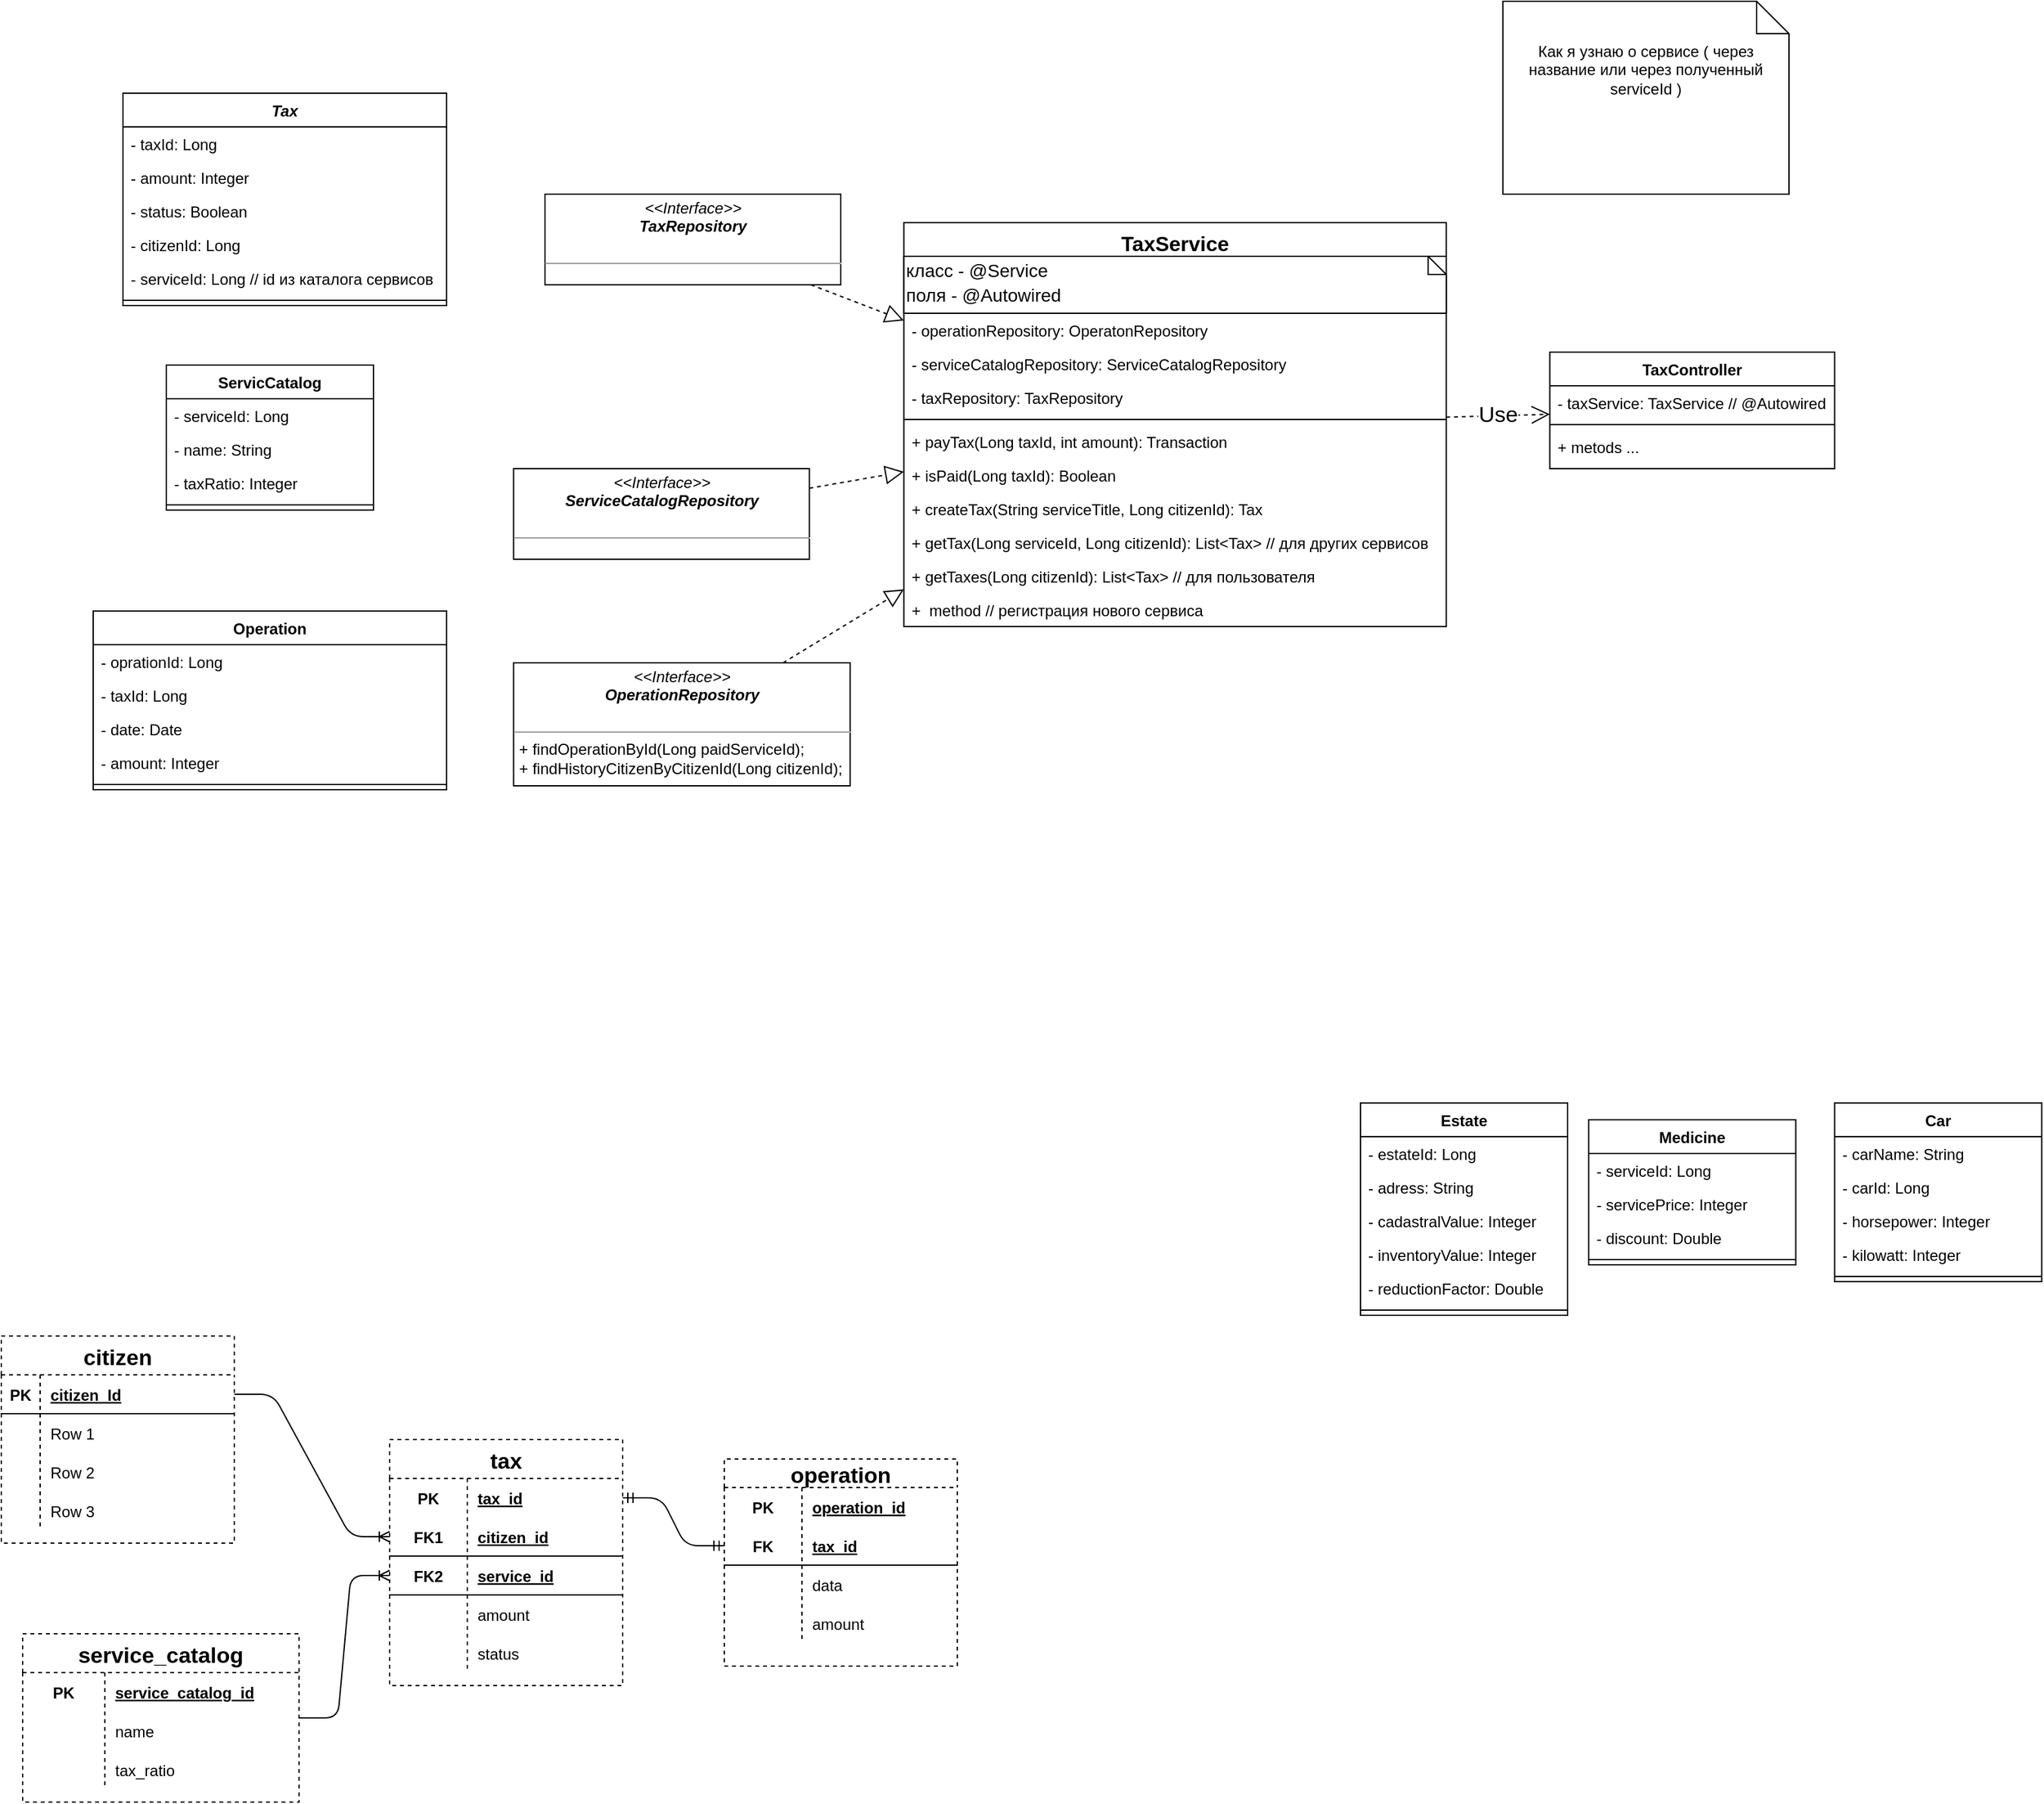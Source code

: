 <mxfile version="13.9.9" type="device"><diagram id="C5RBs43oDa-KdzZeNtuy" name="Page-1"><mxGraphModel dx="1662" dy="822" grid="1" gridSize="10" guides="1" tooltips="1" connect="1" arrows="1" fold="1" page="1" pageScale="1" pageWidth="827" pageHeight="1169" math="0" shadow="0"><root><mxCell id="WIyWlLk6GJQsqaUBKTNV-0"/><mxCell id="WIyWlLk6GJQsqaUBKTNV-1" parent="WIyWlLk6GJQsqaUBKTNV-0"/><mxCell id="lcCC0rEL51XM81iap-Cr-0" value="Tax" style="swimlane;fontStyle=3;align=center;verticalAlign=top;childLayout=stackLayout;horizontal=1;startSize=26;horizontalStack=0;resizeParent=1;resizeParentMax=0;resizeLast=0;collapsible=1;marginBottom=0;" parent="WIyWlLk6GJQsqaUBKTNV-1" vertex="1"><mxGeometry x="164" y="130" width="250" height="164" as="geometry"/></mxCell><mxCell id="r1A8qP8FPA-CHAhij45O-19" value="- taxId: Long" style="text;strokeColor=none;fillColor=none;align=left;verticalAlign=top;spacingLeft=4;spacingRight=4;overflow=hidden;rotatable=0;points=[[0,0.5],[1,0.5]];portConstraint=eastwest;" parent="lcCC0rEL51XM81iap-Cr-0" vertex="1"><mxGeometry y="26" width="250" height="26" as="geometry"/></mxCell><mxCell id="r1A8qP8FPA-CHAhij45O-58" value="- amount: Integer" style="text;strokeColor=none;fillColor=none;align=left;verticalAlign=top;spacingLeft=4;spacingRight=4;overflow=hidden;rotatable=0;points=[[0,0.5],[1,0.5]];portConstraint=eastwest;" parent="lcCC0rEL51XM81iap-Cr-0" vertex="1"><mxGeometry y="52" width="250" height="26" as="geometry"/></mxCell><mxCell id="RLslpipBvDdZL7SqbxZc-3" value="- status: Boolean" style="text;strokeColor=none;fillColor=none;align=left;verticalAlign=top;spacingLeft=4;spacingRight=4;overflow=hidden;rotatable=0;points=[[0,0.5],[1,0.5]];portConstraint=eastwest;" vertex="1" parent="lcCC0rEL51XM81iap-Cr-0"><mxGeometry y="78" width="250" height="26" as="geometry"/></mxCell><mxCell id="yHF4x2sOW51ICZTkKbDv-5" value="- citizenId: Long" style="text;strokeColor=none;fillColor=none;align=left;verticalAlign=top;spacingLeft=4;spacingRight=4;overflow=hidden;rotatable=0;points=[[0,0.5],[1,0.5]];portConstraint=eastwest;" parent="lcCC0rEL51XM81iap-Cr-0" vertex="1"><mxGeometry y="104" width="250" height="26" as="geometry"/></mxCell><mxCell id="r1A8qP8FPA-CHAhij45O-18" value="- serviceId: Long // id из каталога сервисов" style="text;strokeColor=none;fillColor=none;align=left;verticalAlign=top;spacingLeft=4;spacingRight=4;overflow=hidden;rotatable=0;points=[[0,0.5],[1,0.5]];portConstraint=eastwest;" parent="lcCC0rEL51XM81iap-Cr-0" vertex="1"><mxGeometry y="130" width="250" height="26" as="geometry"/></mxCell><mxCell id="lcCC0rEL51XM81iap-Cr-2" value="" style="line;strokeWidth=1;fillColor=none;align=left;verticalAlign=middle;spacingTop=-1;spacingLeft=3;spacingRight=3;rotatable=0;labelPosition=right;points=[];portConstraint=eastwest;" parent="lcCC0rEL51XM81iap-Cr-0" vertex="1"><mxGeometry y="156" width="250" height="8" as="geometry"/></mxCell><mxCell id="lcCC0rEL51XM81iap-Cr-92" value="Medicine" style="swimlane;fontStyle=1;align=center;verticalAlign=top;childLayout=stackLayout;horizontal=1;startSize=26;horizontalStack=0;resizeParent=1;resizeParentMax=0;resizeLast=0;collapsible=1;marginBottom=0;" parent="WIyWlLk6GJQsqaUBKTNV-1" vertex="1"><mxGeometry x="1296.25" y="923" width="160" height="112" as="geometry"/></mxCell><mxCell id="lcCC0rEL51XM81iap-Cr-93" value="- serviceId: Long " style="text;strokeColor=none;fillColor=none;align=left;verticalAlign=top;spacingLeft=4;spacingRight=4;overflow=hidden;rotatable=0;points=[[0,0.5],[1,0.5]];portConstraint=eastwest;" parent="lcCC0rEL51XM81iap-Cr-92" vertex="1"><mxGeometry y="26" width="160" height="26" as="geometry"/></mxCell><mxCell id="r1A8qP8FPA-CHAhij45O-9" value="- servicePrice: Integer" style="text;strokeColor=none;fillColor=none;align=left;verticalAlign=top;spacingLeft=4;spacingRight=4;overflow=hidden;rotatable=0;points=[[0,0.5],[1,0.5]];portConstraint=eastwest;" parent="lcCC0rEL51XM81iap-Cr-92" vertex="1"><mxGeometry y="52" width="160" height="26" as="geometry"/></mxCell><mxCell id="lcCC0rEL51XM81iap-Cr-110" value="- discount: Double" style="text;strokeColor=none;fillColor=none;align=left;verticalAlign=top;spacingLeft=4;spacingRight=4;overflow=hidden;rotatable=0;points=[[0,0.5],[1,0.5]];portConstraint=eastwest;" parent="lcCC0rEL51XM81iap-Cr-92" vertex="1"><mxGeometry y="78" width="160" height="26" as="geometry"/></mxCell><mxCell id="lcCC0rEL51XM81iap-Cr-97" value="" style="line;strokeWidth=1;fillColor=none;align=left;verticalAlign=middle;spacingTop=-1;spacingLeft=3;spacingRight=3;rotatable=0;labelPosition=right;points=[];portConstraint=eastwest;" parent="lcCC0rEL51XM81iap-Cr-92" vertex="1"><mxGeometry y="104" width="160" height="8" as="geometry"/></mxCell><mxCell id="lcCC0rEL51XM81iap-Cr-65" value="Estate" style="swimlane;fontStyle=1;align=center;verticalAlign=top;childLayout=stackLayout;horizontal=1;startSize=26;horizontalStack=0;resizeParent=1;resizeParentMax=0;resizeLast=0;collapsible=1;marginBottom=0;" parent="WIyWlLk6GJQsqaUBKTNV-1" vertex="1"><mxGeometry x="1120" y="910" width="160" height="164" as="geometry"/></mxCell><mxCell id="lcCC0rEL51XM81iap-Cr-66" value="- estateId: Long " style="text;strokeColor=none;fillColor=none;align=left;verticalAlign=top;spacingLeft=4;spacingRight=4;overflow=hidden;rotatable=0;points=[[0,0.5],[1,0.5]];portConstraint=eastwest;" parent="lcCC0rEL51XM81iap-Cr-65" vertex="1"><mxGeometry y="26" width="160" height="26" as="geometry"/></mxCell><mxCell id="lcCC0rEL51XM81iap-Cr-67" value="- adress: String " style="text;strokeColor=none;fillColor=none;align=left;verticalAlign=top;spacingLeft=4;spacingRight=4;overflow=hidden;rotatable=0;points=[[0,0.5],[1,0.5]];portConstraint=eastwest;" parent="lcCC0rEL51XM81iap-Cr-65" vertex="1"><mxGeometry y="52" width="160" height="26" as="geometry"/></mxCell><mxCell id="lcCC0rEL51XM81iap-Cr-68" value="- cadastralValue: Integer " style="text;strokeColor=none;fillColor=none;align=left;verticalAlign=top;spacingLeft=4;spacingRight=4;overflow=hidden;rotatable=0;points=[[0,0.5],[1,0.5]];portConstraint=eastwest;" parent="lcCC0rEL51XM81iap-Cr-65" vertex="1"><mxGeometry y="78" width="160" height="26" as="geometry"/></mxCell><mxCell id="lcCC0rEL51XM81iap-Cr-107" value="- inventoryValue: Integer " style="text;strokeColor=none;fillColor=none;align=left;verticalAlign=top;spacingLeft=4;spacingRight=4;overflow=hidden;rotatable=0;points=[[0,0.5],[1,0.5]];portConstraint=eastwest;" parent="lcCC0rEL51XM81iap-Cr-65" vertex="1"><mxGeometry y="104" width="160" height="26" as="geometry"/></mxCell><mxCell id="lcCC0rEL51XM81iap-Cr-108" value="- reductionFactor: Double" style="text;strokeColor=none;fillColor=none;align=left;verticalAlign=top;spacingLeft=4;spacingRight=4;overflow=hidden;rotatable=0;points=[[0,0.5],[1,0.5]];portConstraint=eastwest;" parent="lcCC0rEL51XM81iap-Cr-65" vertex="1"><mxGeometry y="130" width="160" height="26" as="geometry"/></mxCell><mxCell id="lcCC0rEL51XM81iap-Cr-70" value="" style="line;strokeWidth=1;fillColor=none;align=left;verticalAlign=middle;spacingTop=-1;spacingLeft=3;spacingRight=3;rotatable=0;labelPosition=right;points=[];portConstraint=eastwest;" parent="lcCC0rEL51XM81iap-Cr-65" vertex="1"><mxGeometry y="156" width="160" height="8" as="geometry"/></mxCell><mxCell id="lcCC0rEL51XM81iap-Cr-58" value="Car" style="swimlane;fontStyle=1;align=center;verticalAlign=top;childLayout=stackLayout;horizontal=1;startSize=26;horizontalStack=0;resizeParent=1;resizeParentMax=0;resizeLast=0;collapsible=1;marginBottom=0;" parent="WIyWlLk6GJQsqaUBKTNV-1" vertex="1"><mxGeometry x="1486.25" y="910" width="160" height="138" as="geometry"/></mxCell><mxCell id="lcCC0rEL51XM81iap-Cr-60" value="- carName: String " style="text;strokeColor=none;fillColor=none;align=left;verticalAlign=top;spacingLeft=4;spacingRight=4;overflow=hidden;rotatable=0;points=[[0,0.5],[1,0.5]];portConstraint=eastwest;" parent="lcCC0rEL51XM81iap-Cr-58" vertex="1"><mxGeometry y="26" width="160" height="26" as="geometry"/></mxCell><mxCell id="lcCC0rEL51XM81iap-Cr-59" value="- carId: Long " style="text;strokeColor=none;fillColor=none;align=left;verticalAlign=top;spacingLeft=4;spacingRight=4;overflow=hidden;rotatable=0;points=[[0,0.5],[1,0.5]];portConstraint=eastwest;" parent="lcCC0rEL51XM81iap-Cr-58" vertex="1"><mxGeometry y="52" width="160" height="26" as="geometry"/></mxCell><mxCell id="lcCC0rEL51XM81iap-Cr-61" value="- horsepower: Integer " style="text;strokeColor=none;fillColor=none;align=left;verticalAlign=top;spacingLeft=4;spacingRight=4;overflow=hidden;rotatable=0;points=[[0,0.5],[1,0.5]];portConstraint=eastwest;" parent="lcCC0rEL51XM81iap-Cr-58" vertex="1"><mxGeometry y="78" width="160" height="26" as="geometry"/></mxCell><mxCell id="lcCC0rEL51XM81iap-Cr-64" value="- kilowatt: Integer " style="text;strokeColor=none;fillColor=none;align=left;verticalAlign=top;spacingLeft=4;spacingRight=4;overflow=hidden;rotatable=0;points=[[0,0.5],[1,0.5]];portConstraint=eastwest;" parent="lcCC0rEL51XM81iap-Cr-58" vertex="1"><mxGeometry y="104" width="160" height="26" as="geometry"/></mxCell><mxCell id="lcCC0rEL51XM81iap-Cr-62" value="" style="line;strokeWidth=1;fillColor=none;align=left;verticalAlign=middle;spacingTop=-1;spacingLeft=3;spacingRight=3;rotatable=0;labelPosition=right;points=[];portConstraint=eastwest;" parent="lcCC0rEL51XM81iap-Cr-58" vertex="1"><mxGeometry y="130" width="160" height="8" as="geometry"/></mxCell><mxCell id="uIOx_UxPpuEyW5xGGBRk-11" value="TaxService" style="swimlane;fontStyle=1;align=center;verticalAlign=top;childLayout=stackLayout;horizontal=1;startSize=26;horizontalStack=0;resizeParent=1;resizeParentMax=0;resizeLast=0;collapsible=1;marginBottom=0;fontSize=16;" parent="WIyWlLk6GJQsqaUBKTNV-1" vertex="1"><mxGeometry x="767.25" y="230" width="419" height="312" as="geometry"/></mxCell><mxCell id="uIOx_UxPpuEyW5xGGBRk-37" value="&lt;font style=&quot;font-size: 14px&quot;&gt;класс - @Service&lt;br&gt;поля - @Autowired&lt;br&gt;&lt;/font&gt;" style="shape=note;whiteSpace=wrap;html=1;size=14;verticalAlign=top;align=left;spacingTop=-6;fontSize=16;" parent="uIOx_UxPpuEyW5xGGBRk-11" vertex="1"><mxGeometry y="26" width="419" height="44" as="geometry"/></mxCell><mxCell id="_5Ee9qHCFgKQcsldgIq_-4" value="- operationRepository: OperatonRepository" style="text;strokeColor=none;fillColor=none;align=left;verticalAlign=top;spacingLeft=4;spacingRight=4;overflow=hidden;rotatable=0;points=[[0,0.5],[1,0.5]];portConstraint=eastwest;" parent="uIOx_UxPpuEyW5xGGBRk-11" vertex="1"><mxGeometry y="70" width="419" height="26" as="geometry"/></mxCell><mxCell id="RLslpipBvDdZL7SqbxZc-24" value="- serviceCatalogRepository: ServiceCatalogRepository" style="text;strokeColor=none;fillColor=none;align=left;verticalAlign=top;spacingLeft=4;spacingRight=4;overflow=hidden;rotatable=0;points=[[0,0.5],[1,0.5]];portConstraint=eastwest;" vertex="1" parent="uIOx_UxPpuEyW5xGGBRk-11"><mxGeometry y="96" width="419" height="26" as="geometry"/></mxCell><mxCell id="_5Ee9qHCFgKQcsldgIq_-2" value="- taxRepository: TaxRepository" style="text;strokeColor=none;fillColor=none;align=left;verticalAlign=top;spacingLeft=4;spacingRight=4;overflow=hidden;rotatable=0;points=[[0,0.5],[1,0.5]];portConstraint=eastwest;" parent="uIOx_UxPpuEyW5xGGBRk-11" vertex="1"><mxGeometry y="122" width="419" height="26" as="geometry"/></mxCell><mxCell id="uIOx_UxPpuEyW5xGGBRk-13" value="" style="line;strokeWidth=1;fillColor=none;align=left;verticalAlign=middle;spacingTop=-1;spacingLeft=3;spacingRight=3;rotatable=0;labelPosition=right;points=[];portConstraint=eastwest;" parent="uIOx_UxPpuEyW5xGGBRk-11" vertex="1"><mxGeometry y="148" width="419" height="8" as="geometry"/></mxCell><mxCell id="uIOx_UxPpuEyW5xGGBRk-14" value="+ payTax(Long taxId, int amount): Transaction" style="text;strokeColor=none;fillColor=none;align=left;verticalAlign=top;spacingLeft=4;spacingRight=4;overflow=hidden;rotatable=0;points=[[0,0.5],[1,0.5]];portConstraint=eastwest;" parent="uIOx_UxPpuEyW5xGGBRk-11" vertex="1"><mxGeometry y="156" width="419" height="26" as="geometry"/></mxCell><mxCell id="r1A8qP8FPA-CHAhij45O-373" value="+ isPaid(Long taxId): Boolean" style="text;strokeColor=none;fillColor=none;align=left;verticalAlign=top;spacingLeft=4;spacingRight=4;overflow=hidden;rotatable=0;points=[[0,0.5],[1,0.5]];portConstraint=eastwest;" parent="uIOx_UxPpuEyW5xGGBRk-11" vertex="1"><mxGeometry y="182" width="419" height="26" as="geometry"/></mxCell><mxCell id="yHF4x2sOW51ICZTkKbDv-0" value="+ createTax(String serviceTitle, Long citizenId): Tax" style="text;strokeColor=none;fillColor=none;align=left;verticalAlign=top;spacingLeft=4;spacingRight=4;overflow=hidden;rotatable=0;points=[[0,0.5],[1,0.5]];portConstraint=eastwest;" parent="uIOx_UxPpuEyW5xGGBRk-11" vertex="1"><mxGeometry y="208" width="419" height="26" as="geometry"/></mxCell><mxCell id="yHF4x2sOW51ICZTkKbDv-1" value="+ getTax(Long serviceId, Long citizenId): List&lt;Tax&gt; // для других сервисов" style="text;strokeColor=none;fillColor=none;align=left;verticalAlign=top;spacingLeft=4;spacingRight=4;overflow=hidden;rotatable=0;points=[[0,0.5],[1,0.5]];portConstraint=eastwest;" parent="uIOx_UxPpuEyW5xGGBRk-11" vertex="1"><mxGeometry y="234" width="419" height="26" as="geometry"/></mxCell><mxCell id="yHF4x2sOW51ICZTkKbDv-2" value="+ getTaxes(Long citizenId): List&lt;Tax&gt; // для пользователя" style="text;strokeColor=none;fillColor=none;align=left;verticalAlign=top;spacingLeft=4;spacingRight=4;overflow=hidden;rotatable=0;points=[[0,0.5],[1,0.5]];portConstraint=eastwest;" parent="uIOx_UxPpuEyW5xGGBRk-11" vertex="1"><mxGeometry y="260" width="419" height="26" as="geometry"/></mxCell><mxCell id="_5Ee9qHCFgKQcsldgIq_-14" value="+  method // регистрация нового сервиса" style="text;strokeColor=none;fillColor=none;align=left;verticalAlign=top;spacingLeft=4;spacingRight=4;overflow=hidden;rotatable=0;points=[[0,0.5],[1,0.5]];portConstraint=eastwest;" parent="uIOx_UxPpuEyW5xGGBRk-11" vertex="1"><mxGeometry y="286" width="419" height="26" as="geometry"/></mxCell><mxCell id="lcCC0rEL51XM81iap-Cr-16" value="Operation" style="swimlane;fontStyle=1;align=center;verticalAlign=top;childLayout=stackLayout;horizontal=1;startSize=26;horizontalStack=0;resizeParent=1;resizeParentMax=0;resizeLast=0;collapsible=1;marginBottom=0;" parent="WIyWlLk6GJQsqaUBKTNV-1" vertex="1"><mxGeometry x="141" y="530" width="273" height="138" as="geometry"/></mxCell><mxCell id="r1A8qP8FPA-CHAhij45O-4" value="- oprationId: Long" style="text;strokeColor=none;fillColor=none;align=left;verticalAlign=top;spacingLeft=4;spacingRight=4;overflow=hidden;rotatable=0;points=[[0,0.5],[1,0.5]];portConstraint=eastwest;" parent="lcCC0rEL51XM81iap-Cr-16" vertex="1"><mxGeometry y="26" width="273" height="26" as="geometry"/></mxCell><mxCell id="uIOx_UxPpuEyW5xGGBRk-3" value="- taxId: Long" style="text;strokeColor=none;fillColor=none;align=left;verticalAlign=top;spacingLeft=4;spacingRight=4;overflow=hidden;rotatable=0;points=[[0,0.5],[1,0.5]];portConstraint=eastwest;" parent="lcCC0rEL51XM81iap-Cr-16" vertex="1"><mxGeometry y="52" width="273" height="26" as="geometry"/></mxCell><mxCell id="r1A8qP8FPA-CHAhij45O-6" value="- date: Date" style="text;strokeColor=none;fillColor=none;align=left;verticalAlign=top;spacingLeft=4;spacingRight=4;overflow=hidden;rotatable=0;points=[[0,0.5],[1,0.5]];portConstraint=eastwest;" parent="lcCC0rEL51XM81iap-Cr-16" vertex="1"><mxGeometry y="78" width="273" height="26" as="geometry"/></mxCell><mxCell id="uIOx_UxPpuEyW5xGGBRk-4" value="- amount: Integer" style="text;strokeColor=none;fillColor=none;align=left;verticalAlign=top;spacingLeft=4;spacingRight=4;overflow=hidden;rotatable=0;points=[[0,0.5],[1,0.5]];portConstraint=eastwest;" parent="lcCC0rEL51XM81iap-Cr-16" vertex="1"><mxGeometry y="104" width="273" height="26" as="geometry"/></mxCell><mxCell id="lcCC0rEL51XM81iap-Cr-18" value="" style="line;strokeWidth=1;fillColor=none;align=left;verticalAlign=middle;spacingTop=-1;spacingLeft=3;spacingRight=3;rotatable=0;labelPosition=right;points=[];portConstraint=eastwest;" parent="lcCC0rEL51XM81iap-Cr-16" vertex="1"><mxGeometry y="130" width="273" height="8" as="geometry"/></mxCell><mxCell id="r1A8qP8FPA-CHAhij45O-21" value="&lt;p style=&quot;margin: 0px ; margin-top: 4px ; text-align: center&quot;&gt;&lt;i&gt;&amp;lt;&amp;lt;Interface&amp;gt;&amp;gt;&lt;/i&gt;&lt;br&gt;&lt;b&gt;&lt;i&gt;OperationRepository&lt;/i&gt;&lt;/b&gt;&lt;br&gt;&lt;/p&gt;&lt;p style=&quot;margin: 0px ; margin-left: 4px&quot;&gt;&lt;br&gt;&lt;/p&gt;&lt;hr size=&quot;1&quot;&gt;&lt;p style=&quot;margin: 0px ; margin-left: 4px&quot;&gt;&lt;span&gt;+ findOperationById(Long paidServiceId);&lt;/span&gt;&lt;br&gt;&lt;/p&gt;&lt;p style=&quot;margin: 0px ; margin-left: 4px&quot;&gt;+ findHistoryCitizenByCitizenId(Long citizenId);&lt;br&gt;&lt;/p&gt;" style="verticalAlign=top;align=left;overflow=fill;fontSize=12;fontFamily=Helvetica;html=1;" parent="WIyWlLk6GJQsqaUBKTNV-1" vertex="1"><mxGeometry x="465.75" y="570" width="260" height="95" as="geometry"/></mxCell><mxCell id="r1A8qP8FPA-CHAhij45O-104" value="citizen" style="shape=table;startSize=30;container=1;collapsible=1;childLayout=tableLayout;fixedRows=1;rowLines=0;fontStyle=1;align=center;resizeLast=1;dashed=1;fillColor=none;fontSize=17;" parent="WIyWlLk6GJQsqaUBKTNV-1" vertex="1"><mxGeometry x="70" y="1090" width="180" height="160" as="geometry"/></mxCell><mxCell id="r1A8qP8FPA-CHAhij45O-105" value="" style="shape=partialRectangle;collapsible=0;dropTarget=0;pointerEvents=0;fillColor=none;top=0;left=0;bottom=1;right=0;points=[[0,0.5],[1,0.5]];portConstraint=eastwest;" parent="r1A8qP8FPA-CHAhij45O-104" vertex="1"><mxGeometry y="30" width="180" height="30" as="geometry"/></mxCell><mxCell id="r1A8qP8FPA-CHAhij45O-106" value="PK" style="shape=partialRectangle;connectable=0;fillColor=none;top=0;left=0;bottom=0;right=0;fontStyle=1;overflow=hidden;" parent="r1A8qP8FPA-CHAhij45O-105" vertex="1"><mxGeometry width="30" height="30" as="geometry"/></mxCell><mxCell id="r1A8qP8FPA-CHAhij45O-107" value="citizen_Id" style="shape=partialRectangle;connectable=0;fillColor=none;top=0;left=0;bottom=0;right=0;align=left;spacingLeft=6;fontStyle=5;overflow=hidden;" parent="r1A8qP8FPA-CHAhij45O-105" vertex="1"><mxGeometry x="30" width="150" height="30" as="geometry"/></mxCell><mxCell id="r1A8qP8FPA-CHAhij45O-108" value="" style="shape=partialRectangle;collapsible=0;dropTarget=0;pointerEvents=0;fillColor=none;top=0;left=0;bottom=0;right=0;points=[[0,0.5],[1,0.5]];portConstraint=eastwest;" parent="r1A8qP8FPA-CHAhij45O-104" vertex="1"><mxGeometry y="60" width="180" height="30" as="geometry"/></mxCell><mxCell id="r1A8qP8FPA-CHAhij45O-109" value="" style="shape=partialRectangle;connectable=0;fillColor=none;top=0;left=0;bottom=0;right=0;editable=1;overflow=hidden;" parent="r1A8qP8FPA-CHAhij45O-108" vertex="1"><mxGeometry width="30" height="30" as="geometry"/></mxCell><mxCell id="r1A8qP8FPA-CHAhij45O-110" value="Row 1" style="shape=partialRectangle;connectable=0;fillColor=none;top=0;left=0;bottom=0;right=0;align=left;spacingLeft=6;overflow=hidden;" parent="r1A8qP8FPA-CHAhij45O-108" vertex="1"><mxGeometry x="30" width="150" height="30" as="geometry"/></mxCell><mxCell id="r1A8qP8FPA-CHAhij45O-111" value="" style="shape=partialRectangle;collapsible=0;dropTarget=0;pointerEvents=0;fillColor=none;top=0;left=0;bottom=0;right=0;points=[[0,0.5],[1,0.5]];portConstraint=eastwest;" parent="r1A8qP8FPA-CHAhij45O-104" vertex="1"><mxGeometry y="90" width="180" height="30" as="geometry"/></mxCell><mxCell id="r1A8qP8FPA-CHAhij45O-112" value="" style="shape=partialRectangle;connectable=0;fillColor=none;top=0;left=0;bottom=0;right=0;editable=1;overflow=hidden;" parent="r1A8qP8FPA-CHAhij45O-111" vertex="1"><mxGeometry width="30" height="30" as="geometry"/></mxCell><mxCell id="r1A8qP8FPA-CHAhij45O-113" value="Row 2" style="shape=partialRectangle;connectable=0;fillColor=none;top=0;left=0;bottom=0;right=0;align=left;spacingLeft=6;overflow=hidden;" parent="r1A8qP8FPA-CHAhij45O-111" vertex="1"><mxGeometry x="30" width="150" height="30" as="geometry"/></mxCell><mxCell id="r1A8qP8FPA-CHAhij45O-114" value="" style="shape=partialRectangle;collapsible=0;dropTarget=0;pointerEvents=0;fillColor=none;top=0;left=0;bottom=0;right=0;points=[[0,0.5],[1,0.5]];portConstraint=eastwest;" parent="r1A8qP8FPA-CHAhij45O-104" vertex="1"><mxGeometry y="120" width="180" height="30" as="geometry"/></mxCell><mxCell id="r1A8qP8FPA-CHAhij45O-115" value="" style="shape=partialRectangle;connectable=0;fillColor=none;top=0;left=0;bottom=0;right=0;editable=1;overflow=hidden;" parent="r1A8qP8FPA-CHAhij45O-114" vertex="1"><mxGeometry width="30" height="30" as="geometry"/></mxCell><mxCell id="r1A8qP8FPA-CHAhij45O-116" value="Row 3" style="shape=partialRectangle;connectable=0;fillColor=none;top=0;left=0;bottom=0;right=0;align=left;spacingLeft=6;overflow=hidden;" parent="r1A8qP8FPA-CHAhij45O-114" vertex="1"><mxGeometry x="30" width="150" height="30" as="geometry"/></mxCell><mxCell id="r1A8qP8FPA-CHAhij45O-219" value="tax" style="shape=table;startSize=30;container=1;collapsible=1;childLayout=tableLayout;fixedRows=1;rowLines=0;fontStyle=1;align=center;resizeLast=1;dashed=1;fillColor=none;fontSize=17;" parent="WIyWlLk6GJQsqaUBKTNV-1" vertex="1"><mxGeometry x="370" y="1170" width="180" height="190" as="geometry"/></mxCell><mxCell id="r1A8qP8FPA-CHAhij45O-220" value="" style="shape=partialRectangle;collapsible=0;dropTarget=0;pointerEvents=0;fillColor=none;top=0;left=0;bottom=0;right=0;points=[[0,0.5],[1,0.5]];portConstraint=eastwest;" parent="r1A8qP8FPA-CHAhij45O-219" vertex="1"><mxGeometry y="30" width="180" height="30" as="geometry"/></mxCell><mxCell id="r1A8qP8FPA-CHAhij45O-221" value="PK" style="shape=partialRectangle;connectable=0;fillColor=none;top=0;left=0;bottom=0;right=0;fontStyle=1;overflow=hidden;" parent="r1A8qP8FPA-CHAhij45O-220" vertex="1"><mxGeometry width="60" height="30" as="geometry"/></mxCell><mxCell id="r1A8qP8FPA-CHAhij45O-222" value="tax_id" style="shape=partialRectangle;connectable=0;fillColor=none;top=0;left=0;bottom=0;right=0;align=left;spacingLeft=6;fontStyle=5;overflow=hidden;" parent="r1A8qP8FPA-CHAhij45O-220" vertex="1"><mxGeometry x="60" width="120" height="30" as="geometry"/></mxCell><mxCell id="r1A8qP8FPA-CHAhij45O-223" value="" style="shape=partialRectangle;collapsible=0;dropTarget=0;pointerEvents=0;fillColor=none;top=0;left=0;bottom=1;right=0;points=[[0,0.5],[1,0.5]];portConstraint=eastwest;" parent="r1A8qP8FPA-CHAhij45O-219" vertex="1"><mxGeometry y="60" width="180" height="30" as="geometry"/></mxCell><mxCell id="r1A8qP8FPA-CHAhij45O-224" value="FK1" style="shape=partialRectangle;connectable=0;fillColor=none;top=0;left=0;bottom=0;right=0;fontStyle=1;overflow=hidden;" parent="r1A8qP8FPA-CHAhij45O-223" vertex="1"><mxGeometry width="60" height="30" as="geometry"/></mxCell><mxCell id="r1A8qP8FPA-CHAhij45O-225" value="citizen_id" style="shape=partialRectangle;connectable=0;fillColor=none;top=0;left=0;bottom=0;right=0;align=left;spacingLeft=6;fontStyle=5;overflow=hidden;" parent="r1A8qP8FPA-CHAhij45O-223" vertex="1"><mxGeometry x="60" width="120" height="30" as="geometry"/></mxCell><mxCell id="RLslpipBvDdZL7SqbxZc-4" value="" style="shape=partialRectangle;collapsible=0;dropTarget=0;pointerEvents=0;fillColor=none;top=0;left=0;bottom=1;right=0;points=[[0,0.5],[1,0.5]];portConstraint=eastwest;" vertex="1" parent="r1A8qP8FPA-CHAhij45O-219"><mxGeometry y="90" width="180" height="30" as="geometry"/></mxCell><mxCell id="RLslpipBvDdZL7SqbxZc-5" value="FK2" style="shape=partialRectangle;connectable=0;fillColor=none;top=0;left=0;bottom=0;right=0;fontStyle=1;overflow=hidden;" vertex="1" parent="RLslpipBvDdZL7SqbxZc-4"><mxGeometry width="60" height="30" as="geometry"/></mxCell><mxCell id="RLslpipBvDdZL7SqbxZc-6" value="service_id" style="shape=partialRectangle;connectable=0;fillColor=none;top=0;left=0;bottom=0;right=0;align=left;spacingLeft=6;fontStyle=5;overflow=hidden;" vertex="1" parent="RLslpipBvDdZL7SqbxZc-4"><mxGeometry x="60" width="120" height="30" as="geometry"/></mxCell><mxCell id="r1A8qP8FPA-CHAhij45O-232" value="" style="shape=partialRectangle;collapsible=0;dropTarget=0;pointerEvents=0;fillColor=none;top=0;left=0;bottom=0;right=0;points=[[0,0.5],[1,0.5]];portConstraint=eastwest;" parent="r1A8qP8FPA-CHAhij45O-219" vertex="1"><mxGeometry y="120" width="180" height="30" as="geometry"/></mxCell><mxCell id="r1A8qP8FPA-CHAhij45O-233" value="" style="shape=partialRectangle;connectable=0;fillColor=none;top=0;left=0;bottom=0;right=0;editable=1;overflow=hidden;" parent="r1A8qP8FPA-CHAhij45O-232" vertex="1"><mxGeometry width="60" height="30" as="geometry"/></mxCell><mxCell id="r1A8qP8FPA-CHAhij45O-234" value="amount" style="shape=partialRectangle;connectable=0;fillColor=none;top=0;left=0;bottom=0;right=0;align=left;spacingLeft=6;overflow=hidden;" parent="r1A8qP8FPA-CHAhij45O-232" vertex="1"><mxGeometry x="60" width="120" height="30" as="geometry"/></mxCell><mxCell id="r1A8qP8FPA-CHAhij45O-229" value="" style="shape=partialRectangle;collapsible=0;dropTarget=0;pointerEvents=0;fillColor=none;top=0;left=0;bottom=0;right=0;points=[[0,0.5],[1,0.5]];portConstraint=eastwest;" parent="r1A8qP8FPA-CHAhij45O-219" vertex="1"><mxGeometry y="150" width="180" height="30" as="geometry"/></mxCell><mxCell id="r1A8qP8FPA-CHAhij45O-230" value="" style="shape=partialRectangle;connectable=0;fillColor=none;top=0;left=0;bottom=0;right=0;editable=1;overflow=hidden;" parent="r1A8qP8FPA-CHAhij45O-229" vertex="1"><mxGeometry width="60" height="30" as="geometry"/></mxCell><mxCell id="r1A8qP8FPA-CHAhij45O-231" value="status" style="shape=partialRectangle;connectable=0;fillColor=none;top=0;left=0;bottom=0;right=0;align=left;spacingLeft=6;overflow=hidden;" parent="r1A8qP8FPA-CHAhij45O-229" vertex="1"><mxGeometry x="60" width="120" height="30" as="geometry"/></mxCell><mxCell id="r1A8qP8FPA-CHAhij45O-235" value="" style="edgeStyle=entityRelationEdgeStyle;fontSize=12;html=1;endArrow=ERoneToMany;" parent="WIyWlLk6GJQsqaUBKTNV-1" source="r1A8qP8FPA-CHAhij45O-105" target="r1A8qP8FPA-CHAhij45O-223" edge="1"><mxGeometry width="100" height="100" relative="1" as="geometry"><mxPoint x="220" y="1410" as="sourcePoint"/><mxPoint x="320" y="1580" as="targetPoint"/></mxGeometry></mxCell><mxCell id="r1A8qP8FPA-CHAhij45O-249" value="operation" style="shape=table;startSize=22;container=1;collapsible=1;childLayout=tableLayout;fixedRows=1;rowLines=0;fontStyle=1;align=center;resizeLast=1;dashed=1;fillColor=none;fontSize=17;" parent="WIyWlLk6GJQsqaUBKTNV-1" vertex="1"><mxGeometry x="628.5" y="1185" width="180" height="160" as="geometry"/></mxCell><mxCell id="r1A8qP8FPA-CHAhij45O-250" value="" style="shape=partialRectangle;collapsible=0;dropTarget=0;pointerEvents=0;fillColor=none;top=0;left=0;bottom=0;right=0;points=[[0,0.5],[1,0.5]];portConstraint=eastwest;" parent="r1A8qP8FPA-CHAhij45O-249" vertex="1"><mxGeometry y="22" width="180" height="30" as="geometry"/></mxCell><mxCell id="r1A8qP8FPA-CHAhij45O-251" value="PK" style="shape=partialRectangle;connectable=0;fillColor=none;top=0;left=0;bottom=0;right=0;fontStyle=1;overflow=hidden;" parent="r1A8qP8FPA-CHAhij45O-250" vertex="1"><mxGeometry width="60" height="30" as="geometry"/></mxCell><mxCell id="r1A8qP8FPA-CHAhij45O-252" value="operation_id" style="shape=partialRectangle;connectable=0;fillColor=none;top=0;left=0;bottom=0;right=0;align=left;spacingLeft=6;fontStyle=5;overflow=hidden;" parent="r1A8qP8FPA-CHAhij45O-250" vertex="1"><mxGeometry x="60" width="120" height="30" as="geometry"/></mxCell><mxCell id="r1A8qP8FPA-CHAhij45O-253" value="" style="shape=partialRectangle;collapsible=0;dropTarget=0;pointerEvents=0;fillColor=none;top=0;left=0;bottom=1;right=0;points=[[0,0.5],[1,0.5]];portConstraint=eastwest;" parent="r1A8qP8FPA-CHAhij45O-249" vertex="1"><mxGeometry y="52" width="180" height="30" as="geometry"/></mxCell><mxCell id="r1A8qP8FPA-CHAhij45O-254" value="FK" style="shape=partialRectangle;connectable=0;fillColor=none;top=0;left=0;bottom=0;right=0;fontStyle=1;overflow=hidden;" parent="r1A8qP8FPA-CHAhij45O-253" vertex="1"><mxGeometry width="60" height="30" as="geometry"/></mxCell><mxCell id="r1A8qP8FPA-CHAhij45O-255" value="tax_id" style="shape=partialRectangle;connectable=0;fillColor=none;top=0;left=0;bottom=0;right=0;align=left;spacingLeft=6;fontStyle=5;overflow=hidden;" parent="r1A8qP8FPA-CHAhij45O-253" vertex="1"><mxGeometry x="60" width="120" height="30" as="geometry"/></mxCell><mxCell id="r1A8qP8FPA-CHAhij45O-256" value="" style="shape=partialRectangle;collapsible=0;dropTarget=0;pointerEvents=0;fillColor=none;top=0;left=0;bottom=0;right=0;points=[[0,0.5],[1,0.5]];portConstraint=eastwest;" parent="r1A8qP8FPA-CHAhij45O-249" vertex="1"><mxGeometry y="82" width="180" height="30" as="geometry"/></mxCell><mxCell id="r1A8qP8FPA-CHAhij45O-257" value="" style="shape=partialRectangle;connectable=0;fillColor=none;top=0;left=0;bottom=0;right=0;editable=1;overflow=hidden;" parent="r1A8qP8FPA-CHAhij45O-256" vertex="1"><mxGeometry width="60" height="30" as="geometry"/></mxCell><mxCell id="r1A8qP8FPA-CHAhij45O-258" value="data" style="shape=partialRectangle;connectable=0;fillColor=none;top=0;left=0;bottom=0;right=0;align=left;spacingLeft=6;overflow=hidden;" parent="r1A8qP8FPA-CHAhij45O-256" vertex="1"><mxGeometry x="60" width="120" height="30" as="geometry"/></mxCell><mxCell id="r1A8qP8FPA-CHAhij45O-259" value="" style="shape=partialRectangle;collapsible=0;dropTarget=0;pointerEvents=0;fillColor=none;top=0;left=0;bottom=0;right=0;points=[[0,0.5],[1,0.5]];portConstraint=eastwest;" parent="r1A8qP8FPA-CHAhij45O-249" vertex="1"><mxGeometry y="112" width="180" height="30" as="geometry"/></mxCell><mxCell id="r1A8qP8FPA-CHAhij45O-260" value="" style="shape=partialRectangle;connectable=0;fillColor=none;top=0;left=0;bottom=0;right=0;editable=1;overflow=hidden;" parent="r1A8qP8FPA-CHAhij45O-259" vertex="1"><mxGeometry width="60" height="30" as="geometry"/></mxCell><mxCell id="r1A8qP8FPA-CHAhij45O-261" value="amount" style="shape=partialRectangle;connectable=0;fillColor=none;top=0;left=0;bottom=0;right=0;align=left;spacingLeft=6;overflow=hidden;" parent="r1A8qP8FPA-CHAhij45O-259" vertex="1"><mxGeometry x="60" width="120" height="30" as="geometry"/></mxCell><mxCell id="r1A8qP8FPA-CHAhij45O-286" value="TaxController" style="swimlane;fontStyle=1;align=center;verticalAlign=top;childLayout=stackLayout;horizontal=1;startSize=26;horizontalStack=0;resizeParent=1;resizeParentMax=0;resizeLast=0;collapsible=1;marginBottom=0;" parent="WIyWlLk6GJQsqaUBKTNV-1" vertex="1"><mxGeometry x="1266.25" y="330" width="220" height="90" as="geometry"/></mxCell><mxCell id="r1A8qP8FPA-CHAhij45O-287" value="- taxService: TaxService // @Autowired" style="text;strokeColor=none;fillColor=none;align=left;verticalAlign=top;spacingLeft=4;spacingRight=4;overflow=hidden;rotatable=0;points=[[0,0.5],[1,0.5]];portConstraint=eastwest;" parent="r1A8qP8FPA-CHAhij45O-286" vertex="1"><mxGeometry y="26" width="220" height="26" as="geometry"/></mxCell><mxCell id="r1A8qP8FPA-CHAhij45O-288" value="" style="line;strokeWidth=1;fillColor=none;align=left;verticalAlign=middle;spacingTop=-1;spacingLeft=3;spacingRight=3;rotatable=0;labelPosition=right;points=[];portConstraint=eastwest;" parent="r1A8qP8FPA-CHAhij45O-286" vertex="1"><mxGeometry y="52" width="220" height="8" as="geometry"/></mxCell><mxCell id="r1A8qP8FPA-CHAhij45O-290" value="+ metods ..." style="text;strokeColor=none;fillColor=none;align=left;verticalAlign=top;spacingLeft=4;spacingRight=4;overflow=hidden;rotatable=0;points=[[0,0.5],[1,0.5]];portConstraint=eastwest;" parent="r1A8qP8FPA-CHAhij45O-286" vertex="1"><mxGeometry y="60" width="220" height="30" as="geometry"/></mxCell><mxCell id="r1A8qP8FPA-CHAhij45O-374" value="" style="endArrow=block;dashed=1;endFill=0;endSize=12;html=1;fontSize=20;" parent="WIyWlLk6GJQsqaUBKTNV-1" source="r1A8qP8FPA-CHAhij45O-21" target="uIOx_UxPpuEyW5xGGBRk-11" edge="1"><mxGeometry width="160" relative="1" as="geometry"><mxPoint x="747.25" y="179.995" as="sourcePoint"/><mxPoint x="798.25" y="169.996" as="targetPoint"/></mxGeometry></mxCell><mxCell id="r1A8qP8FPA-CHAhij45O-382" value="Use" style="endArrow=open;endSize=12;dashed=1;html=1;fontSize=17;" parent="WIyWlLk6GJQsqaUBKTNV-1" source="uIOx_UxPpuEyW5xGGBRk-11" target="r1A8qP8FPA-CHAhij45O-286" edge="1"><mxGeometry width="160" relative="1" as="geometry"><mxPoint x="1187.25" y="20" as="sourcePoint"/><mxPoint x="1347.25" y="20" as="targetPoint"/></mxGeometry></mxCell><mxCell id="yHF4x2sOW51ICZTkKbDv-7" value="ServicCatalog" style="swimlane;fontStyle=1;align=center;verticalAlign=top;childLayout=stackLayout;horizontal=1;startSize=26;horizontalStack=0;resizeParent=1;resizeParentMax=0;resizeLast=0;collapsible=1;marginBottom=0;" parent="WIyWlLk6GJQsqaUBKTNV-1" vertex="1"><mxGeometry x="197.5" y="340" width="160" height="112" as="geometry"/></mxCell><mxCell id="dZGr4ZxMiuwJjQQML-Kf-0" value="- serviceId: Long" style="text;strokeColor=none;fillColor=none;align=left;verticalAlign=top;spacingLeft=4;spacingRight=4;overflow=hidden;rotatable=0;points=[[0,0.5],[1,0.5]];portConstraint=eastwest;" parent="yHF4x2sOW51ICZTkKbDv-7" vertex="1"><mxGeometry y="26" width="160" height="26" as="geometry"/></mxCell><mxCell id="yHF4x2sOW51ICZTkKbDv-11" value="- name: String" style="text;strokeColor=none;fillColor=none;align=left;verticalAlign=top;spacingLeft=4;spacingRight=4;overflow=hidden;rotatable=0;points=[[0,0.5],[1,0.5]];portConstraint=eastwest;" parent="yHF4x2sOW51ICZTkKbDv-7" vertex="1"><mxGeometry y="52" width="160" height="26" as="geometry"/></mxCell><mxCell id="yHF4x2sOW51ICZTkKbDv-8" value="- taxRatio: Integer" style="text;strokeColor=none;fillColor=none;align=left;verticalAlign=top;spacingLeft=4;spacingRight=4;overflow=hidden;rotatable=0;points=[[0,0.5],[1,0.5]];portConstraint=eastwest;" parent="yHF4x2sOW51ICZTkKbDv-7" vertex="1"><mxGeometry y="78" width="160" height="26" as="geometry"/></mxCell><mxCell id="yHF4x2sOW51ICZTkKbDv-9" value="" style="line;strokeWidth=1;fillColor=none;align=left;verticalAlign=middle;spacingTop=-1;spacingLeft=3;spacingRight=3;rotatable=0;labelPosition=right;points=[];portConstraint=eastwest;" parent="yHF4x2sOW51ICZTkKbDv-7" vertex="1"><mxGeometry y="104" width="160" height="8" as="geometry"/></mxCell><mxCell id="dZGr4ZxMiuwJjQQML-Kf-1" value="&lt;p style=&quot;margin: 0px ; margin-top: 4px ; text-align: center&quot;&gt;&lt;i&gt;&amp;lt;&amp;lt;Interface&amp;gt;&amp;gt;&lt;/i&gt;&lt;br&gt;&lt;b&gt;&lt;i&gt;TaxRepository&lt;/i&gt;&lt;/b&gt;&lt;br&gt;&lt;/p&gt;&lt;p style=&quot;margin: 0px ; margin-left: 4px&quot;&gt;&lt;br&gt;&lt;/p&gt;&lt;hr size=&quot;1&quot;&gt;&lt;p style=&quot;margin: 0px ; margin-left: 4px&quot;&gt;&lt;br&gt;&lt;/p&gt;" style="verticalAlign=top;align=left;overflow=fill;fontSize=12;fontFamily=Helvetica;html=1;" parent="WIyWlLk6GJQsqaUBKTNV-1" vertex="1"><mxGeometry x="490" y="208" width="228.5" height="70" as="geometry"/></mxCell><mxCell id="_5Ee9qHCFgKQcsldgIq_-0" value="&lt;p style=&quot;margin: 0px ; margin-top: 4px ; text-align: center&quot;&gt;&lt;i&gt;&amp;lt;&amp;lt;Interface&amp;gt;&amp;gt;&lt;/i&gt;&lt;br&gt;&lt;b&gt;&lt;i&gt;ServiceCatalogRepository&lt;/i&gt;&lt;/b&gt;&lt;br&gt;&lt;/p&gt;&lt;p style=&quot;margin: 0px ; margin-left: 4px&quot;&gt;&lt;br&gt;&lt;/p&gt;&lt;hr size=&quot;1&quot;&gt;&lt;p style=&quot;margin: 0px ; margin-left: 4px&quot;&gt;&lt;br&gt;&lt;/p&gt;" style="verticalAlign=top;align=left;overflow=fill;fontSize=12;fontFamily=Helvetica;html=1;" parent="WIyWlLk6GJQsqaUBKTNV-1" vertex="1"><mxGeometry x="465.75" y="420" width="228.5" height="70" as="geometry"/></mxCell><mxCell id="_5Ee9qHCFgKQcsldgIq_-10" value="" style="endArrow=block;dashed=1;endFill=0;endSize=12;html=1;fontSize=20;" parent="WIyWlLk6GJQsqaUBKTNV-1" source="_5Ee9qHCFgKQcsldgIq_-0" target="uIOx_UxPpuEyW5xGGBRk-11" edge="1"><mxGeometry width="160" relative="1" as="geometry"><mxPoint x="707.117" y="520" as="sourcePoint"/><mxPoint x="777.25" y="488.9" as="targetPoint"/></mxGeometry></mxCell><mxCell id="_5Ee9qHCFgKQcsldgIq_-11" value="" style="endArrow=block;dashed=1;endFill=0;endSize=12;html=1;fontSize=20;" parent="WIyWlLk6GJQsqaUBKTNV-1" source="dZGr4ZxMiuwJjQQML-Kf-1" target="uIOx_UxPpuEyW5xGGBRk-11" edge="1"><mxGeometry width="160" relative="1" as="geometry"><mxPoint x="676.867" y="361.1" as="sourcePoint"/><mxPoint x="747" y="330.0" as="targetPoint"/></mxGeometry></mxCell><mxCell id="_5Ee9qHCFgKQcsldgIq_-13" value="Как я узнаю о сервисе ( через название или через полученный serviceId )" style="shape=note2;boundedLbl=1;whiteSpace=wrap;html=1;size=25;verticalAlign=top;align=center;" parent="WIyWlLk6GJQsqaUBKTNV-1" vertex="1"><mxGeometry x="1230" y="59" width="221" height="149" as="geometry"/></mxCell><mxCell id="RLslpipBvDdZL7SqbxZc-7" value="service_catalog" style="shape=table;startSize=30;container=1;collapsible=1;childLayout=tableLayout;fixedRows=1;rowLines=0;fontStyle=1;align=center;resizeLast=1;dashed=1;fillColor=none;fontSize=17;" vertex="1" parent="WIyWlLk6GJQsqaUBKTNV-1"><mxGeometry x="86.5" y="1320" width="213.5" height="130" as="geometry"/></mxCell><mxCell id="RLslpipBvDdZL7SqbxZc-8" value="" style="shape=partialRectangle;collapsible=0;dropTarget=0;pointerEvents=0;fillColor=none;top=0;left=0;bottom=0;right=0;points=[[0,0.5],[1,0.5]];portConstraint=eastwest;" vertex="1" parent="RLslpipBvDdZL7SqbxZc-7"><mxGeometry y="30" width="213.5" height="30" as="geometry"/></mxCell><mxCell id="RLslpipBvDdZL7SqbxZc-9" value="PK" style="shape=partialRectangle;connectable=0;fillColor=none;top=0;left=0;bottom=0;right=0;fontStyle=1;overflow=hidden;" vertex="1" parent="RLslpipBvDdZL7SqbxZc-8"><mxGeometry width="63.5" height="30" as="geometry"/></mxCell><mxCell id="RLslpipBvDdZL7SqbxZc-10" value="service_catalog_id" style="shape=partialRectangle;connectable=0;fillColor=none;top=0;left=0;bottom=0;right=0;align=left;spacingLeft=6;fontStyle=5;overflow=hidden;" vertex="1" parent="RLslpipBvDdZL7SqbxZc-8"><mxGeometry x="63.5" width="150" height="30" as="geometry"/></mxCell><mxCell id="RLslpipBvDdZL7SqbxZc-17" value="" style="shape=partialRectangle;collapsible=0;dropTarget=0;pointerEvents=0;fillColor=none;top=0;left=0;bottom=0;right=0;points=[[0,0.5],[1,0.5]];portConstraint=eastwest;" vertex="1" parent="RLslpipBvDdZL7SqbxZc-7"><mxGeometry y="60" width="213.5" height="30" as="geometry"/></mxCell><mxCell id="RLslpipBvDdZL7SqbxZc-18" value="" style="shape=partialRectangle;connectable=0;fillColor=none;top=0;left=0;bottom=0;right=0;editable=1;overflow=hidden;" vertex="1" parent="RLslpipBvDdZL7SqbxZc-17"><mxGeometry width="63.5" height="30" as="geometry"/></mxCell><mxCell id="RLslpipBvDdZL7SqbxZc-19" value="name" style="shape=partialRectangle;connectable=0;fillColor=none;top=0;left=0;bottom=0;right=0;align=left;spacingLeft=6;overflow=hidden;" vertex="1" parent="RLslpipBvDdZL7SqbxZc-17"><mxGeometry x="63.5" width="150" height="30" as="geometry"/></mxCell><mxCell id="RLslpipBvDdZL7SqbxZc-20" value="" style="shape=partialRectangle;collapsible=0;dropTarget=0;pointerEvents=0;fillColor=none;top=0;left=0;bottom=0;right=0;points=[[0,0.5],[1,0.5]];portConstraint=eastwest;" vertex="1" parent="RLslpipBvDdZL7SqbxZc-7"><mxGeometry y="90" width="213.5" height="30" as="geometry"/></mxCell><mxCell id="RLslpipBvDdZL7SqbxZc-21" value="" style="shape=partialRectangle;connectable=0;fillColor=none;top=0;left=0;bottom=0;right=0;editable=1;overflow=hidden;" vertex="1" parent="RLslpipBvDdZL7SqbxZc-20"><mxGeometry width="63.5" height="30" as="geometry"/></mxCell><mxCell id="RLslpipBvDdZL7SqbxZc-22" value="tax_ratio" style="shape=partialRectangle;connectable=0;fillColor=none;top=0;left=0;bottom=0;right=0;align=left;spacingLeft=6;overflow=hidden;" vertex="1" parent="RLslpipBvDdZL7SqbxZc-20"><mxGeometry x="63.5" width="150" height="30" as="geometry"/></mxCell><mxCell id="RLslpipBvDdZL7SqbxZc-26" value="" style="edgeStyle=entityRelationEdgeStyle;fontSize=12;html=1;endArrow=ERoneToMany;" edge="1" parent="WIyWlLk6GJQsqaUBKTNV-1" source="RLslpipBvDdZL7SqbxZc-7" target="RLslpipBvDdZL7SqbxZc-4"><mxGeometry width="100" height="100" relative="1" as="geometry"><mxPoint x="260" y="1170" as="sourcePoint"/><mxPoint x="400" y="1255" as="targetPoint"/></mxGeometry></mxCell><mxCell id="RLslpipBvDdZL7SqbxZc-29" value="" style="edgeStyle=entityRelationEdgeStyle;fontSize=12;html=1;endArrow=ERmandOne;startArrow=ERmandOne;" edge="1" parent="WIyWlLk6GJQsqaUBKTNV-1" source="r1A8qP8FPA-CHAhij45O-253" target="r1A8qP8FPA-CHAhij45O-220"><mxGeometry width="100" height="100" relative="1" as="geometry"><mxPoint x="140" y="1640" as="sourcePoint"/><mxPoint x="240" y="1540" as="targetPoint"/></mxGeometry></mxCell></root></mxGraphModel></diagram></mxfile>